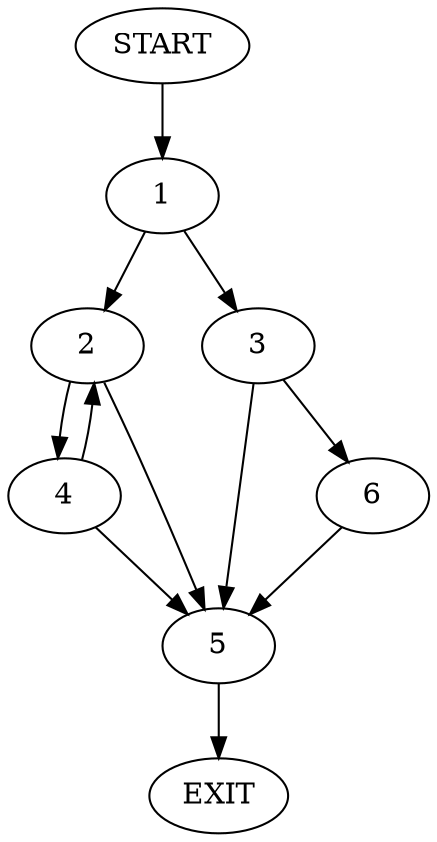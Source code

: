digraph {
0 [label="START"]
7 [label="EXIT"]
0 -> 1
1 -> 2
1 -> 3
2 -> 4
2 -> 5
3 -> 5
3 -> 6
6 -> 5
5 -> 7
4 -> 5
4 -> 2
}
